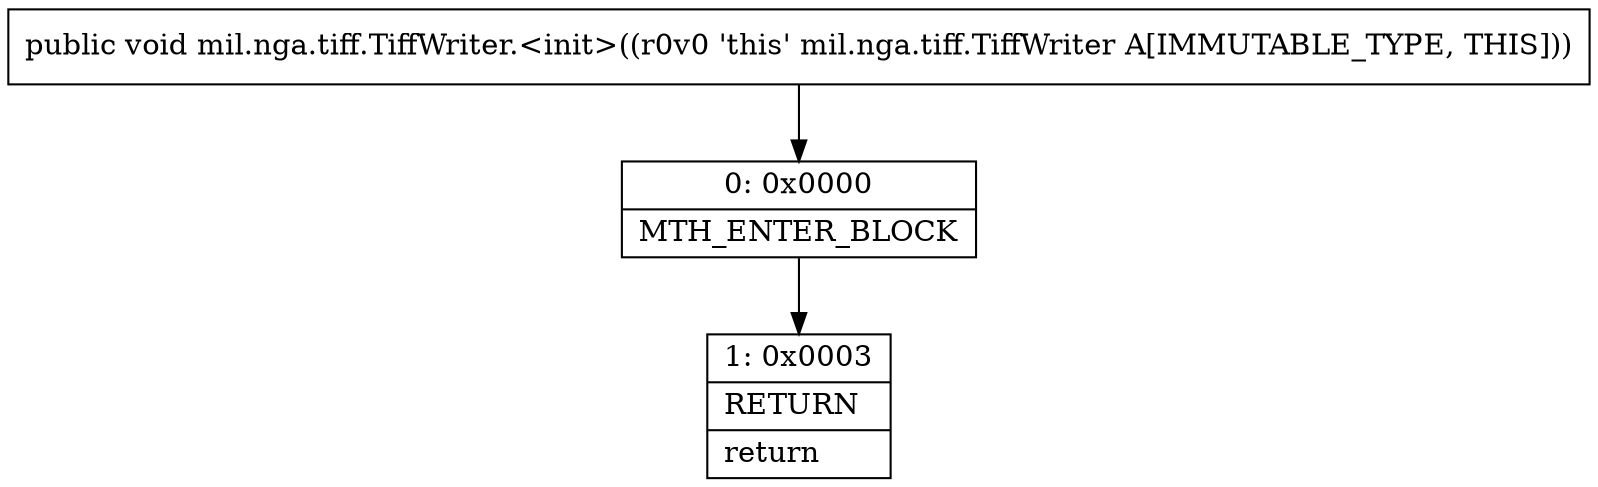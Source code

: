 digraph "CFG formil.nga.tiff.TiffWriter.\<init\>()V" {
Node_0 [shape=record,label="{0\:\ 0x0000|MTH_ENTER_BLOCK\l}"];
Node_1 [shape=record,label="{1\:\ 0x0003|RETURN\l|return\l}"];
MethodNode[shape=record,label="{public void mil.nga.tiff.TiffWriter.\<init\>((r0v0 'this' mil.nga.tiff.TiffWriter A[IMMUTABLE_TYPE, THIS])) }"];
MethodNode -> Node_0;
Node_0 -> Node_1;
}

